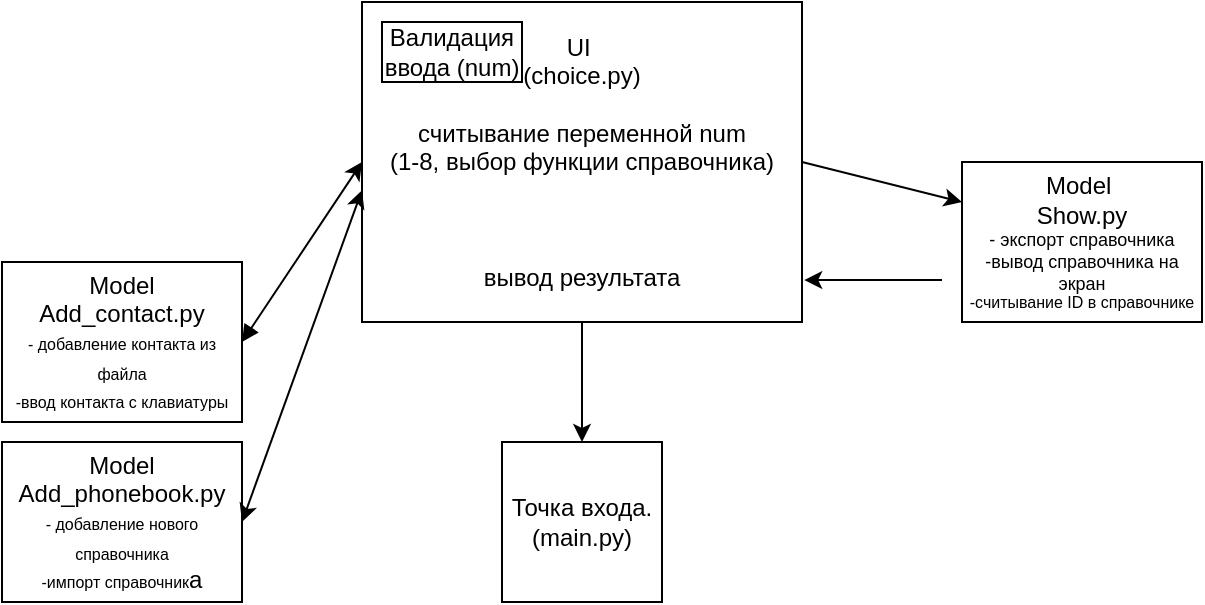 <mxfile version="20.4.2" type="device"><diagram id="C5RBs43oDa-KdzZeNtuy" name="Page-1"><mxGraphModel dx="868" dy="450" grid="1" gridSize="10" guides="1" tooltips="1" connect="1" arrows="1" fold="1" page="1" pageScale="1" pageWidth="827" pageHeight="1169" math="0" shadow="0"><root><mxCell id="WIyWlLk6GJQsqaUBKTNV-0"/><mxCell id="WIyWlLk6GJQsqaUBKTNV-1" parent="WIyWlLk6GJQsqaUBKTNV-0"/><mxCell id="KPGwVBBt2mYJhlMHLv8E-0" value="Точка входа.&lt;br&gt;(main.py)" style="whiteSpace=wrap;html=1;aspect=fixed;" vertex="1" parent="WIyWlLk6GJQsqaUBKTNV-1"><mxGeometry x="370" y="260" width="80" height="80" as="geometry"/></mxCell><mxCell id="KPGwVBBt2mYJhlMHLv8E-4" style="edgeStyle=orthogonalEdgeStyle;rounded=0;orthogonalLoop=1;jettySize=auto;html=1;exitX=0.5;exitY=1;exitDx=0;exitDy=0;" edge="1" parent="WIyWlLk6GJQsqaUBKTNV-1" source="KPGwVBBt2mYJhlMHLv8E-1" target="KPGwVBBt2mYJhlMHLv8E-0"><mxGeometry relative="1" as="geometry"/></mxCell><mxCell id="KPGwVBBt2mYJhlMHLv8E-1" value="UI&amp;nbsp;&lt;br&gt;(choice.py)&lt;br&gt;&lt;br&gt;считывание переменной num&lt;br&gt;(1-8, выбор функции справочника)&lt;br&gt;&lt;br&gt;&lt;br&gt;&lt;br&gt;вывод результата" style="rounded=0;whiteSpace=wrap;html=1;" vertex="1" parent="WIyWlLk6GJQsqaUBKTNV-1"><mxGeometry x="300" y="40" width="220" height="160" as="geometry"/></mxCell><mxCell id="KPGwVBBt2mYJhlMHLv8E-3" value="Валидация ввода (num)" style="rounded=0;whiteSpace=wrap;html=1;" vertex="1" parent="WIyWlLk6GJQsqaUBKTNV-1"><mxGeometry x="310" y="50" width="70" height="30" as="geometry"/></mxCell><mxCell id="KPGwVBBt2mYJhlMHLv8E-5" value="Model Add_contact.py&lt;br&gt;&lt;span style=&quot;font-size: 8px; background-color: initial;&quot;&gt;- добавление контакта из файла&lt;/span&gt;&lt;br&gt;&lt;span style=&quot;font-size: 8px; background-color: initial;&quot;&gt;-ввод контакта с клавиатуры&lt;/span&gt;" style="rounded=0;whiteSpace=wrap;html=1;" vertex="1" parent="WIyWlLk6GJQsqaUBKTNV-1"><mxGeometry x="120" y="170" width="120" height="80" as="geometry"/></mxCell><mxCell id="KPGwVBBt2mYJhlMHLv8E-6" value="Model&lt;br&gt;Add_phonebook.py&lt;br&gt;&lt;font style=&quot;font-size: 8px;&quot;&gt;- добавление нового справочника&lt;br&gt;-импорт справочник&lt;/font&gt;а" style="rounded=0;whiteSpace=wrap;html=1;" vertex="1" parent="WIyWlLk6GJQsqaUBKTNV-1"><mxGeometry x="120" y="260" width="120" height="80" as="geometry"/></mxCell><mxCell id="KPGwVBBt2mYJhlMHLv8E-7" value="" style="endArrow=classic;html=1;rounded=0;fontSize=8;exitX=1;exitY=0.5;exitDx=0;exitDy=0;entryX=0;entryY=0.5;entryDx=0;entryDy=0;startArrow=block;startFill=1;" edge="1" parent="WIyWlLk6GJQsqaUBKTNV-1" source="KPGwVBBt2mYJhlMHLv8E-5" target="KPGwVBBt2mYJhlMHLv8E-1"><mxGeometry width="50" height="50" relative="1" as="geometry"><mxPoint x="390" y="220" as="sourcePoint"/><mxPoint x="440" y="170" as="targetPoint"/></mxGeometry></mxCell><mxCell id="KPGwVBBt2mYJhlMHLv8E-9" value="" style="endArrow=classic;startArrow=classic;html=1;rounded=0;fontSize=8;exitX=1;exitY=0.5;exitDx=0;exitDy=0;entryX=0;entryY=0.588;entryDx=0;entryDy=0;entryPerimeter=0;" edge="1" parent="WIyWlLk6GJQsqaUBKTNV-1" source="KPGwVBBt2mYJhlMHLv8E-6" target="KPGwVBBt2mYJhlMHLv8E-1"><mxGeometry width="50" height="50" relative="1" as="geometry"><mxPoint x="270" y="320" as="sourcePoint"/><mxPoint x="370" y="240" as="targetPoint"/></mxGeometry></mxCell><mxCell id="KPGwVBBt2mYJhlMHLv8E-12" value="&lt;font style=&quot;&quot;&gt;&lt;span style=&quot;font-size: 12px;&quot;&gt;Model&amp;nbsp;&lt;/span&gt;&lt;br&gt;&lt;span style=&quot;font-size: 12px;&quot;&gt;Show.py&lt;/span&gt;&lt;br&gt;&lt;font style=&quot;font-size: 9px;&quot;&gt;- экспорт справочника&lt;br&gt;-вывод справочника на экран&lt;br&gt;&lt;/font&gt;-считывание ID в справочнике&lt;br&gt;&lt;/font&gt;" style="rounded=0;whiteSpace=wrap;html=1;fontSize=8;" vertex="1" parent="WIyWlLk6GJQsqaUBKTNV-1"><mxGeometry x="600" y="120" width="120" height="80" as="geometry"/></mxCell><mxCell id="sk6aKS4_CHN-iQEHhxUz-0" value="" style="endArrow=classic;html=1;rounded=0;fontSize=9;entryX=1.005;entryY=0.869;entryDx=0;entryDy=0;entryPerimeter=0;" edge="1" parent="WIyWlLk6GJQsqaUBKTNV-1" target="KPGwVBBt2mYJhlMHLv8E-1"><mxGeometry width="50" height="50" relative="1" as="geometry"><mxPoint x="590" y="179" as="sourcePoint"/><mxPoint x="640" y="110" as="targetPoint"/></mxGeometry></mxCell><mxCell id="sk6aKS4_CHN-iQEHhxUz-2" value="" style="endArrow=classic;html=1;rounded=0;fontSize=9;entryX=0;entryY=0.25;entryDx=0;entryDy=0;exitX=1;exitY=0.5;exitDx=0;exitDy=0;" edge="1" parent="WIyWlLk6GJQsqaUBKTNV-1" source="KPGwVBBt2mYJhlMHLv8E-1" target="KPGwVBBt2mYJhlMHLv8E-12"><mxGeometry width="50" height="50" relative="1" as="geometry"><mxPoint x="390" y="260" as="sourcePoint"/><mxPoint x="440" y="210" as="targetPoint"/></mxGeometry></mxCell></root></mxGraphModel></diagram></mxfile>